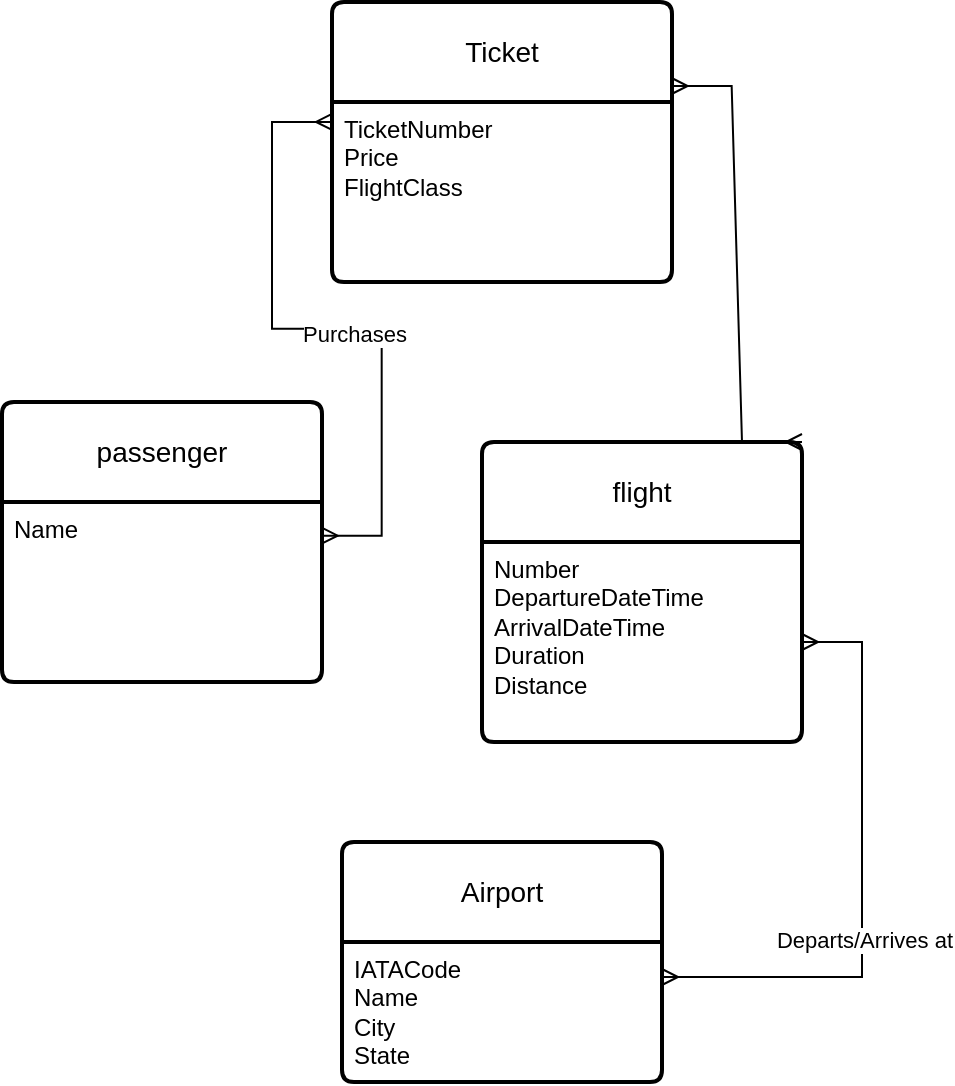 <mxfile version="21.3.8" type="github">
  <diagram name="Page-1" id="kTs1BXnxle4srhBuTnBa">
    <mxGraphModel dx="2126" dy="1641" grid="1" gridSize="10" guides="1" tooltips="1" connect="1" arrows="1" fold="1" page="1" pageScale="1" pageWidth="850" pageHeight="1100" math="0" shadow="0">
      <root>
        <mxCell id="0" />
        <mxCell id="1" parent="0" />
        <mxCell id="b4NQY05Y5RJPFfe3UuMa-1" value="passenger" style="swimlane;childLayout=stackLayout;horizontal=1;startSize=50;horizontalStack=0;rounded=1;fontSize=14;fontStyle=0;strokeWidth=2;resizeParent=0;resizeLast=1;shadow=0;dashed=0;align=center;arcSize=4;whiteSpace=wrap;html=1;" vertex="1" parent="1">
          <mxGeometry x="-130" y="60" width="160" height="140" as="geometry" />
        </mxCell>
        <mxCell id="b4NQY05Y5RJPFfe3UuMa-2" value="Name&amp;nbsp;" style="align=left;strokeColor=none;fillColor=none;spacingLeft=4;fontSize=12;verticalAlign=top;resizable=0;rotatable=0;part=1;html=1;" vertex="1" parent="b4NQY05Y5RJPFfe3UuMa-1">
          <mxGeometry y="50" width="160" height="90" as="geometry" />
        </mxCell>
        <mxCell id="b4NQY05Y5RJPFfe3UuMa-3" value="flight" style="swimlane;childLayout=stackLayout;horizontal=1;startSize=50;horizontalStack=0;rounded=1;fontSize=14;fontStyle=0;strokeWidth=2;resizeParent=0;resizeLast=1;shadow=0;dashed=0;align=center;arcSize=4;whiteSpace=wrap;html=1;" vertex="1" parent="1">
          <mxGeometry x="110" y="80" width="160" height="150" as="geometry" />
        </mxCell>
        <mxCell id="b4NQY05Y5RJPFfe3UuMa-4" value="Number&lt;br&gt;DepartureDateTime&lt;br&gt;ArrivalDateTime&lt;br&gt;Duration&lt;br&gt;Distance" style="align=left;strokeColor=none;fillColor=none;spacingLeft=4;fontSize=12;verticalAlign=top;resizable=0;rotatable=0;part=1;html=1;" vertex="1" parent="b4NQY05Y5RJPFfe3UuMa-3">
          <mxGeometry y="50" width="160" height="100" as="geometry" />
        </mxCell>
        <mxCell id="b4NQY05Y5RJPFfe3UuMa-10" value="Airport" style="swimlane;childLayout=stackLayout;horizontal=1;startSize=50;horizontalStack=0;rounded=1;fontSize=14;fontStyle=0;strokeWidth=2;resizeParent=0;resizeLast=1;shadow=0;dashed=0;align=center;arcSize=4;whiteSpace=wrap;html=1;" vertex="1" parent="1">
          <mxGeometry x="40" y="280" width="160" height="120" as="geometry" />
        </mxCell>
        <mxCell id="b4NQY05Y5RJPFfe3UuMa-11" value="IATACode&lt;br&gt;Name&lt;br&gt;City&lt;br&gt;State" style="align=left;strokeColor=none;fillColor=none;spacingLeft=4;fontSize=12;verticalAlign=top;resizable=0;rotatable=0;part=1;html=1;" vertex="1" parent="b4NQY05Y5RJPFfe3UuMa-10">
          <mxGeometry y="50" width="160" height="70" as="geometry" />
        </mxCell>
        <mxCell id="b4NQY05Y5RJPFfe3UuMa-12" value="" style="edgeStyle=entityRelationEdgeStyle;fontSize=12;html=1;endArrow=ERmany;startArrow=ERmany;rounded=0;exitX=1;exitY=0.25;exitDx=0;exitDy=0;" edge="1" parent="1" source="b4NQY05Y5RJPFfe3UuMa-11" target="b4NQY05Y5RJPFfe3UuMa-4">
          <mxGeometry width="100" height="100" relative="1" as="geometry">
            <mxPoint x="220" y="380" as="sourcePoint" />
            <mxPoint x="320" y="280" as="targetPoint" />
          </mxGeometry>
        </mxCell>
        <mxCell id="b4NQY05Y5RJPFfe3UuMa-13" value="Departs/Arrives at" style="edgeLabel;html=1;align=center;verticalAlign=middle;resizable=0;points=[];" vertex="1" connectable="0" parent="b4NQY05Y5RJPFfe3UuMa-12">
          <mxGeometry x="-0.201" y="-1" relative="1" as="geometry">
            <mxPoint as="offset" />
          </mxGeometry>
        </mxCell>
        <mxCell id="b4NQY05Y5RJPFfe3UuMa-14" value="Ticket" style="swimlane;childLayout=stackLayout;horizontal=1;startSize=50;horizontalStack=0;rounded=1;fontSize=14;fontStyle=0;strokeWidth=2;resizeParent=0;resizeLast=1;shadow=0;dashed=0;align=center;arcSize=4;whiteSpace=wrap;html=1;" vertex="1" parent="1">
          <mxGeometry x="35" y="-140" width="170" height="140" as="geometry" />
        </mxCell>
        <mxCell id="b4NQY05Y5RJPFfe3UuMa-15" value="TicketNumber&lt;br&gt;Price&lt;br&gt;FlightClass&lt;br&gt;" style="align=left;strokeColor=none;fillColor=none;spacingLeft=4;fontSize=12;verticalAlign=top;resizable=0;rotatable=0;part=1;html=1;" vertex="1" parent="b4NQY05Y5RJPFfe3UuMa-14">
          <mxGeometry y="50" width="170" height="90" as="geometry" />
        </mxCell>
        <mxCell id="b4NQY05Y5RJPFfe3UuMa-17" value="" style="edgeStyle=entityRelationEdgeStyle;fontSize=12;html=1;endArrow=ERmany;startArrow=ERmany;rounded=0;exitX=0.999;exitY=0.187;exitDx=0;exitDy=0;exitPerimeter=0;entryX=0;entryY=0.111;entryDx=0;entryDy=0;entryPerimeter=0;" edge="1" parent="1" source="b4NQY05Y5RJPFfe3UuMa-2" target="b4NQY05Y5RJPFfe3UuMa-15">
          <mxGeometry width="100" height="100" relative="1" as="geometry">
            <mxPoint x="50" y="210" as="sourcePoint" />
            <mxPoint x="150" y="110" as="targetPoint" />
          </mxGeometry>
        </mxCell>
        <mxCell id="b4NQY05Y5RJPFfe3UuMa-18" value="Purchases" style="edgeLabel;html=1;align=center;verticalAlign=middle;resizable=0;points=[];" vertex="1" connectable="0" parent="b4NQY05Y5RJPFfe3UuMa-17">
          <mxGeometry x="-0.083" y="2" relative="1" as="geometry">
            <mxPoint as="offset" />
          </mxGeometry>
        </mxCell>
        <mxCell id="b4NQY05Y5RJPFfe3UuMa-20" value="" style="edgeStyle=entityRelationEdgeStyle;fontSize=12;html=1;endArrow=ERmany;startArrow=ERmany;rounded=0;entryX=0.999;entryY=0.3;entryDx=0;entryDy=0;entryPerimeter=0;exitX=1;exitY=0;exitDx=0;exitDy=0;" edge="1" parent="1" source="b4NQY05Y5RJPFfe3UuMa-3" target="b4NQY05Y5RJPFfe3UuMa-14">
          <mxGeometry width="100" height="100" relative="1" as="geometry">
            <mxPoint x="270" y="100" as="sourcePoint" />
            <mxPoint x="410" y="-30" as="targetPoint" />
          </mxGeometry>
        </mxCell>
      </root>
    </mxGraphModel>
  </diagram>
</mxfile>
